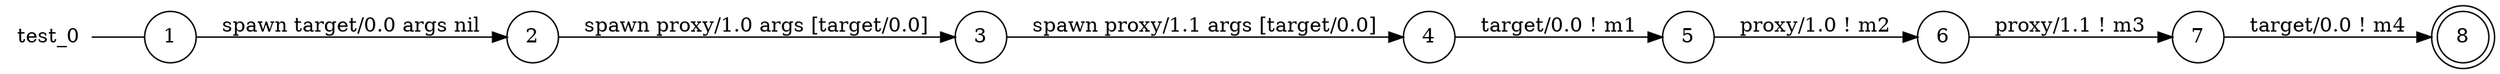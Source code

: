 digraph test_0 {
	rankdir="LR";
	n_0 [label="test_0", shape="plaintext"];
	n_1 [id="8", shape=circle, label="3"];
	n_2 [id="1", shape=circle, label="1"];
	n_0 -> n_2 [arrowhead=none];
	n_3 [id="7", shape=circle, label="5"];
	n_4 [id="4", shape=circle, label="6"];
	n_5 [id="6", shape=circle, label="7"];
	n_6 [id="3", shape=circle, label="4"];
	n_7 [id="2", shape=circle, label="2"];
	n_8 [id="5", shape=doublecircle, label="8"];

	n_6 -> n_3 [id="[$e|0]", label="target/0.0 ! m1"];
	n_2 -> n_7 [id="[$e|5]", label="spawn target/0.0 args nil"];
	n_5 -> n_8 [id="[$e|6]", label="target/0.0 ! m4"];
	n_4 -> n_5 [id="[$e|4]", label="proxy/1.1 ! m3"];
	n_7 -> n_1 [id="[$e|1]", label="spawn proxy/1.0 args [target/0.0]"];
	n_3 -> n_4 [id="[$e|3]", label="proxy/1.0 ! m2"];
	n_1 -> n_6 [id="[$e|2]", label="spawn proxy/1.1 args [target/0.0]"];
}
